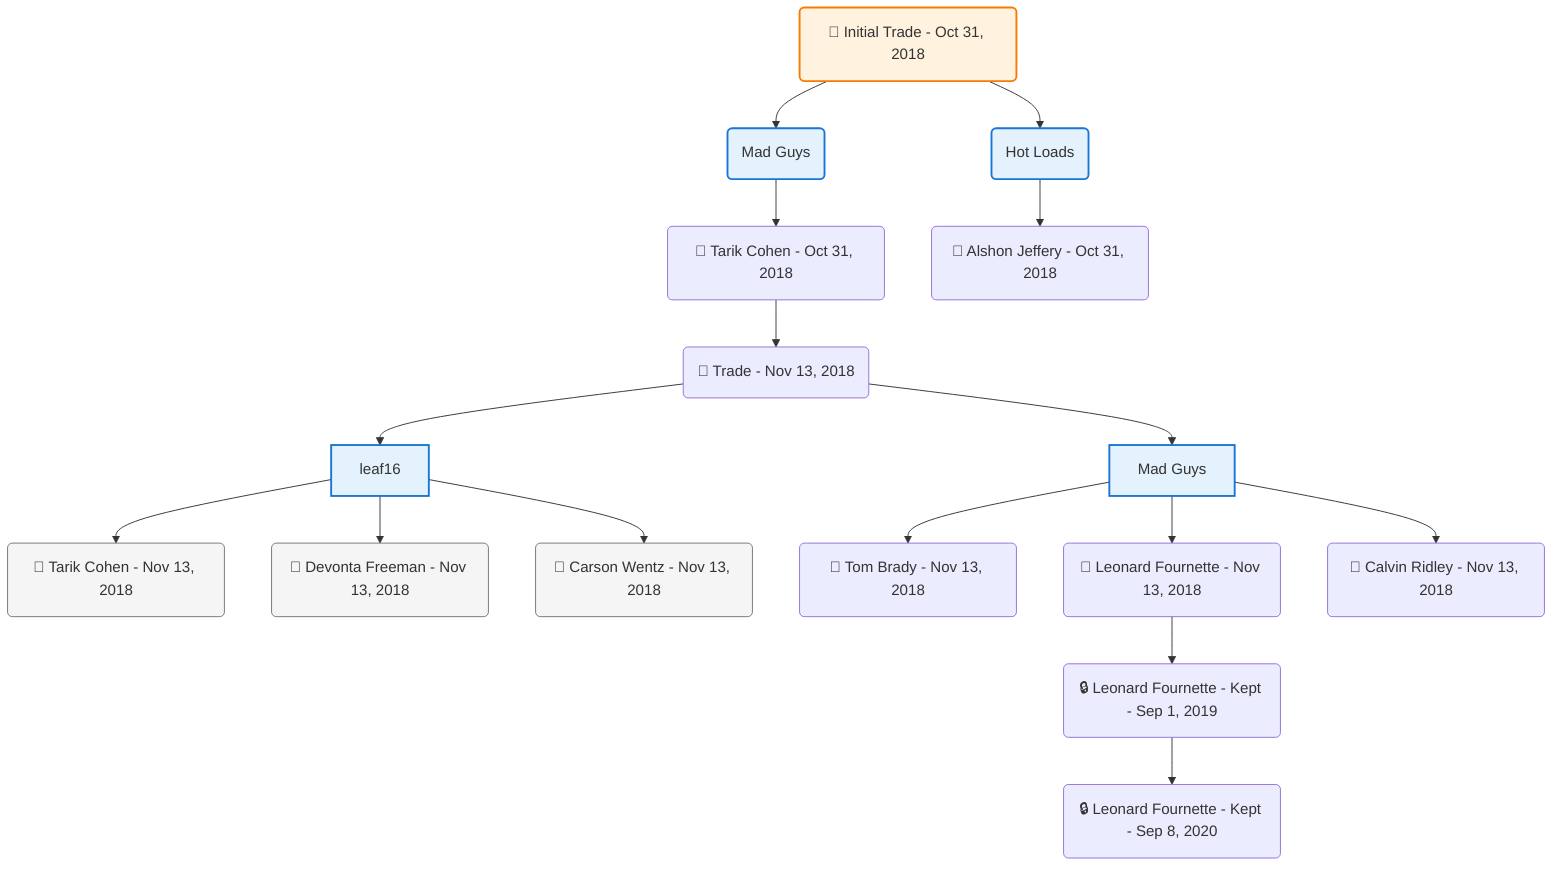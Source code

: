 flowchart TD

    TRADE_MAIN("🔄 Initial Trade - Oct 31, 2018")
    TEAM_1("Mad Guys")
    TEAM_2("Hot Loads")
    NODE_730e6ae1-20c2-456c-a80a-81ed4abe012b("🔄 Tarik Cohen - Oct 31, 2018")
    TRADE_71584b6e-bde0-48dd-aedb-da917acc6657_3("🔄 Trade - Nov 13, 2018")
    TEAM_66fb98f4-89a7-45f9-893a-b41d71e6249d_4["leaf16"]
    NODE_1890d1d2-cb42-4002-8937-7f27c92ad735("🔄 Tarik Cohen - Nov 13, 2018")
    NODE_7744e2af-5009-4007-8abb-6f69f1b655f4("🔄 Devonta Freeman - Nov 13, 2018")
    NODE_b9ea11fb-8b61-4a37-972f-ae12e52f0997("🔄 Carson Wentz - Nov 13, 2018")
    TEAM_f5908944-6efd-40eb-af54-6c53004e0e2f_5["Mad Guys"]
    NODE_48d34fc7-64b0-40fc-a2f7-5070efe85ac5("🔄 Tom Brady - Nov 13, 2018")
    NODE_042035f4-e889-4a12-9d3b-6d381a41e476("🔄 Leonard Fournette - Nov 13, 2018")
    NODE_7d9dff9a-6804-4749-8dc7-449f0c4ef28d("🔒 Leonard Fournette - Kept - Sep 1, 2019")
    NODE_39d6fee8-69ee-4c7f-8923-c42ccde87213("🔒 Leonard Fournette - Kept - Sep 8, 2020")
    NODE_0d10ae17-3629-4234-a0f6-d95769896b3e("🔄 Calvin Ridley - Nov 13, 2018")
    NODE_d7b38397-2a84-46a5-a1f0-8413fafdf2c0("🔄 Alshon Jeffery - Oct 31, 2018")

    TRADE_MAIN --> TEAM_1
    TRADE_MAIN --> TEAM_2
    TEAM_1 --> NODE_730e6ae1-20c2-456c-a80a-81ed4abe012b
    NODE_730e6ae1-20c2-456c-a80a-81ed4abe012b --> TRADE_71584b6e-bde0-48dd-aedb-da917acc6657_3
    TRADE_71584b6e-bde0-48dd-aedb-da917acc6657_3 --> TEAM_66fb98f4-89a7-45f9-893a-b41d71e6249d_4
    TEAM_66fb98f4-89a7-45f9-893a-b41d71e6249d_4 --> NODE_1890d1d2-cb42-4002-8937-7f27c92ad735
    TEAM_66fb98f4-89a7-45f9-893a-b41d71e6249d_4 --> NODE_7744e2af-5009-4007-8abb-6f69f1b655f4
    TEAM_66fb98f4-89a7-45f9-893a-b41d71e6249d_4 --> NODE_b9ea11fb-8b61-4a37-972f-ae12e52f0997
    TRADE_71584b6e-bde0-48dd-aedb-da917acc6657_3 --> TEAM_f5908944-6efd-40eb-af54-6c53004e0e2f_5
    TEAM_f5908944-6efd-40eb-af54-6c53004e0e2f_5 --> NODE_48d34fc7-64b0-40fc-a2f7-5070efe85ac5
    TEAM_f5908944-6efd-40eb-af54-6c53004e0e2f_5 --> NODE_042035f4-e889-4a12-9d3b-6d381a41e476
    NODE_042035f4-e889-4a12-9d3b-6d381a41e476 --> NODE_7d9dff9a-6804-4749-8dc7-449f0c4ef28d
    NODE_7d9dff9a-6804-4749-8dc7-449f0c4ef28d --> NODE_39d6fee8-69ee-4c7f-8923-c42ccde87213
    TEAM_f5908944-6efd-40eb-af54-6c53004e0e2f_5 --> NODE_0d10ae17-3629-4234-a0f6-d95769896b3e
    TEAM_2 --> NODE_d7b38397-2a84-46a5-a1f0-8413fafdf2c0

    %% Node styling
    classDef teamNode fill:#e3f2fd,stroke:#1976d2,stroke-width:2px
    classDef tradeNode fill:#fff3e0,stroke:#f57c00,stroke-width:2px
    classDef playerNode fill:#f3e5f5,stroke:#7b1fa2,stroke-width:1px
    classDef nonRootPlayerNode fill:#f5f5f5,stroke:#757575,stroke-width:1px
    classDef endNode fill:#ffebee,stroke:#c62828,stroke-width:2px
    classDef waiverNode fill:#e8f5e8,stroke:#388e3c,stroke-width:2px
    classDef championshipNode fill:#fff9c4,stroke:#f57f17,stroke-width:3px

    class TEAM_1,TEAM_2,TEAM_66fb98f4-89a7-45f9-893a-b41d71e6249d_4,TEAM_f5908944-6efd-40eb-af54-6c53004e0e2f_5 teamNode
    class NODE_1890d1d2-cb42-4002-8937-7f27c92ad735,NODE_7744e2af-5009-4007-8abb-6f69f1b655f4,NODE_b9ea11fb-8b61-4a37-972f-ae12e52f0997 nonRootPlayerNode
    class TRADE_MAIN tradeNode